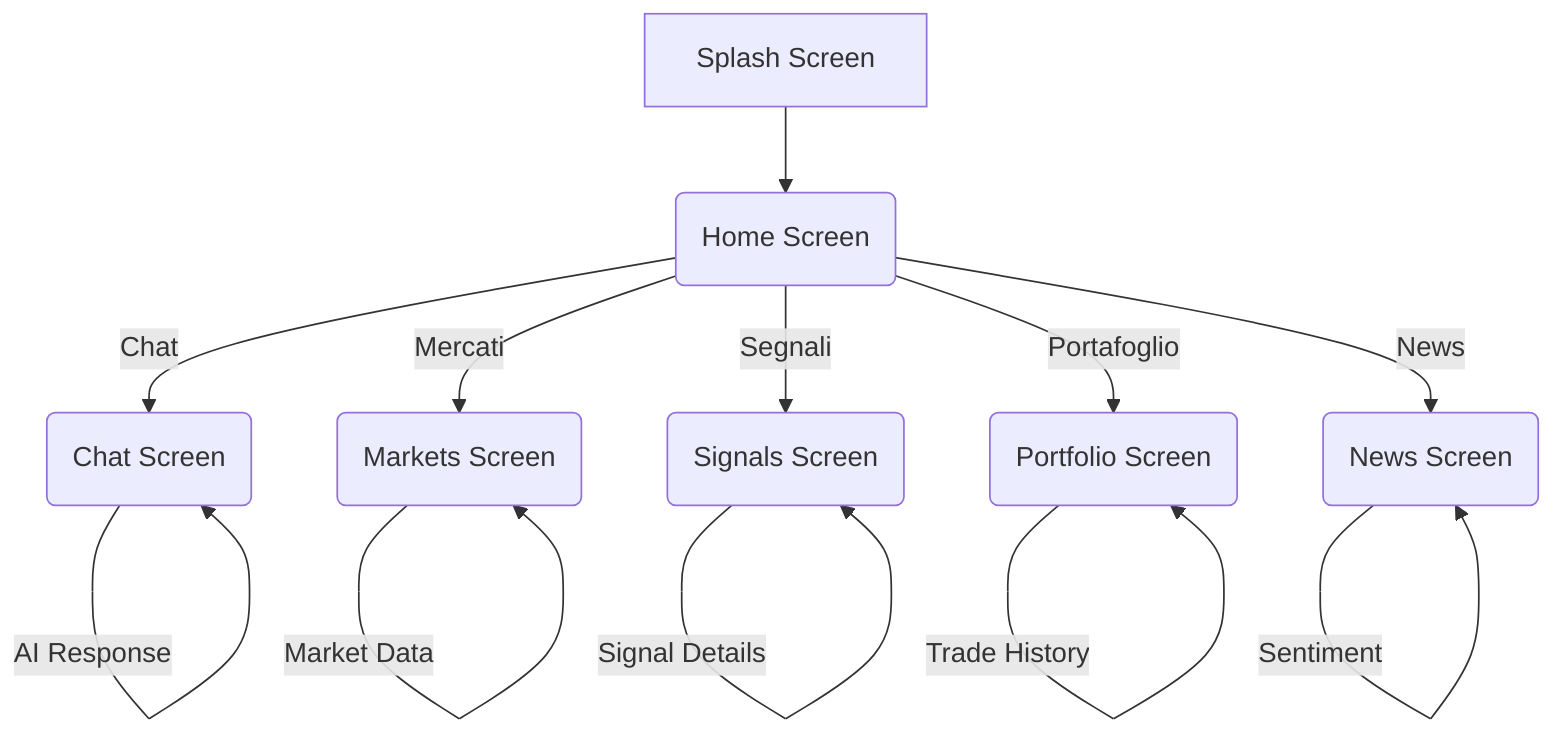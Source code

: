 graph TD
    A[Splash Screen] --> B(Home Screen)
    B -- Chat --> C(Chat Screen)
    B -- Mercati --> D(Markets Screen)
    B -- Segnali --> E(Signals Screen)
    B -- Portafoglio --> F(Portfolio Screen)
    B -- News --> G(News Screen)

    C -- User Input --> C
    C -- AI Response --> C

    D -- Tabs --> D
    D -- Market Data --> D

    E -- Filters --> E
    E -- Signal Details --> E

    F -- Tabs --> F
    F -- Position Details --> F
    F -- Trade History --> F

    G -- News List --> G
    G -- Sentiment --> G